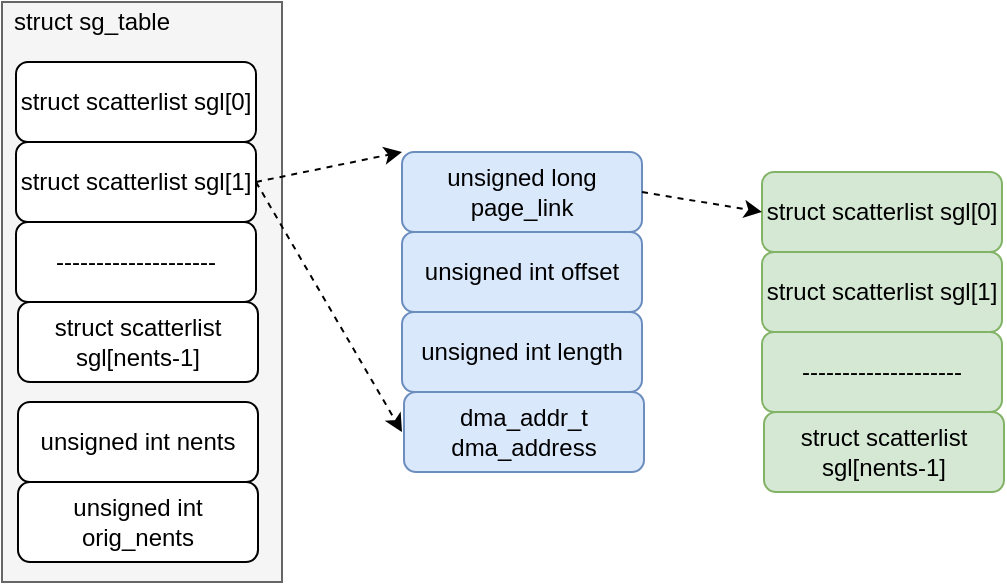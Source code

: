 <mxfile version="13.6.2" type="device"><diagram id="mlbmDw7h19OB8TuyD6NR" name="Page-1"><mxGraphModel dx="1088" dy="880" grid="1" gridSize="10" guides="1" tooltips="1" connect="1" arrows="1" fold="1" page="1" pageScale="1" pageWidth="827" pageHeight="1169" math="0" shadow="0"><root><mxCell id="0"/><mxCell id="1" parent="0"/><mxCell id="Oc8zfIsGrCMzzQvJIu1M-8" value="" style="rounded=0;whiteSpace=wrap;html=1;fillColor=#f5f5f5;strokeColor=#666666;fontColor=#333333;" vertex="1" parent="1"><mxGeometry x="80" y="95" width="140" height="290" as="geometry"/></mxCell><mxCell id="Oc8zfIsGrCMzzQvJIu1M-1" value="struct scatterlist sgl[0]" style="rounded=1;whiteSpace=wrap;html=1;" vertex="1" parent="1"><mxGeometry x="87" y="125" width="120" height="40" as="geometry"/></mxCell><mxCell id="Oc8zfIsGrCMzzQvJIu1M-2" value="struct scatterlist sgl[1]" style="rounded=1;whiteSpace=wrap;html=1;" vertex="1" parent="1"><mxGeometry x="87" y="165" width="120" height="40" as="geometry"/></mxCell><mxCell id="Oc8zfIsGrCMzzQvJIu1M-3" value="--------------------" style="rounded=1;whiteSpace=wrap;html=1;" vertex="1" parent="1"><mxGeometry x="87" y="205" width="120" height="40" as="geometry"/></mxCell><mxCell id="Oc8zfIsGrCMzzQvJIu1M-4" value="&lt;span&gt;struct scatterlist sgl[nents-1]&lt;/span&gt;" style="rounded=1;whiteSpace=wrap;html=1;" vertex="1" parent="1"><mxGeometry x="88" y="245" width="120" height="40" as="geometry"/></mxCell><mxCell id="Oc8zfIsGrCMzzQvJIu1M-6" value="unsigned int nents" style="rounded=1;whiteSpace=wrap;html=1;" vertex="1" parent="1"><mxGeometry x="88" y="295" width="120" height="40" as="geometry"/></mxCell><mxCell id="Oc8zfIsGrCMzzQvJIu1M-7" value="unsigned int orig_nents" style="rounded=1;whiteSpace=wrap;html=1;" vertex="1" parent="1"><mxGeometry x="88" y="335" width="120" height="40" as="geometry"/></mxCell><mxCell id="Oc8zfIsGrCMzzQvJIu1M-9" value="struct sg_table" style="text;html=1;strokeColor=none;fillColor=none;align=center;verticalAlign=middle;whiteSpace=wrap;rounded=0;" vertex="1" parent="1"><mxGeometry x="80" y="95" width="90" height="20" as="geometry"/></mxCell><mxCell id="Oc8zfIsGrCMzzQvJIu1M-11" value="struct scatterlist sgl[0]" style="rounded=1;whiteSpace=wrap;html=1;fillColor=#d5e8d4;strokeColor=#82b366;" vertex="1" parent="1"><mxGeometry x="460" y="180" width="120" height="40" as="geometry"/></mxCell><mxCell id="Oc8zfIsGrCMzzQvJIu1M-12" value="struct scatterlist sgl[1]" style="rounded=1;whiteSpace=wrap;html=1;fillColor=#d5e8d4;strokeColor=#82b366;" vertex="1" parent="1"><mxGeometry x="460" y="220" width="120" height="40" as="geometry"/></mxCell><mxCell id="Oc8zfIsGrCMzzQvJIu1M-13" value="--------------------" style="rounded=1;whiteSpace=wrap;html=1;fillColor=#d5e8d4;strokeColor=#82b366;" vertex="1" parent="1"><mxGeometry x="460" y="260" width="120" height="40" as="geometry"/></mxCell><mxCell id="Oc8zfIsGrCMzzQvJIu1M-14" value="&lt;span&gt;struct scatterlist sgl[nents-1]&lt;/span&gt;" style="rounded=1;whiteSpace=wrap;html=1;fillColor=#d5e8d4;strokeColor=#82b366;" vertex="1" parent="1"><mxGeometry x="461" y="300" width="120" height="40" as="geometry"/></mxCell><mxCell id="Oc8zfIsGrCMzzQvJIu1M-20" value="unsigned long page_link" style="rounded=1;whiteSpace=wrap;html=1;fillColor=#dae8fc;strokeColor=#6c8ebf;" vertex="1" parent="1"><mxGeometry x="280" y="170" width="120" height="40" as="geometry"/></mxCell><mxCell id="Oc8zfIsGrCMzzQvJIu1M-21" value="unsigned int offset" style="rounded=1;whiteSpace=wrap;html=1;fillColor=#dae8fc;strokeColor=#6c8ebf;" vertex="1" parent="1"><mxGeometry x="280" y="210" width="120" height="40" as="geometry"/></mxCell><mxCell id="Oc8zfIsGrCMzzQvJIu1M-22" value="unsigned int length" style="rounded=1;whiteSpace=wrap;html=1;fillColor=#dae8fc;strokeColor=#6c8ebf;" vertex="1" parent="1"><mxGeometry x="280" y="250" width="120" height="40" as="geometry"/></mxCell><mxCell id="Oc8zfIsGrCMzzQvJIu1M-23" value="dma_addr_t dma_address" style="rounded=1;whiteSpace=wrap;html=1;fillColor=#dae8fc;strokeColor=#6c8ebf;" vertex="1" parent="1"><mxGeometry x="281" y="290" width="120" height="40" as="geometry"/></mxCell><mxCell id="Oc8zfIsGrCMzzQvJIu1M-25" value="" style="endArrow=classic;html=1;dashed=1;exitX=1;exitY=0.5;exitDx=0;exitDy=0;entryX=0;entryY=0;entryDx=0;entryDy=0;" edge="1" parent="1" source="Oc8zfIsGrCMzzQvJIu1M-2" target="Oc8zfIsGrCMzzQvJIu1M-20"><mxGeometry width="50" height="50" relative="1" as="geometry"><mxPoint x="280" y="150" as="sourcePoint"/><mxPoint x="330" y="100" as="targetPoint"/></mxGeometry></mxCell><mxCell id="Oc8zfIsGrCMzzQvJIu1M-26" value="" style="endArrow=classic;html=1;dashed=1;exitX=1;exitY=0.5;exitDx=0;exitDy=0;" edge="1" parent="1" source="Oc8zfIsGrCMzzQvJIu1M-2"><mxGeometry width="50" height="50" relative="1" as="geometry"><mxPoint x="240" y="280" as="sourcePoint"/><mxPoint x="280" y="310" as="targetPoint"/></mxGeometry></mxCell><mxCell id="Oc8zfIsGrCMzzQvJIu1M-27" value="" style="endArrow=classic;html=1;dashed=1;exitX=1;exitY=0.5;exitDx=0;exitDy=0;entryX=0;entryY=0.5;entryDx=0;entryDy=0;" edge="1" parent="1" source="Oc8zfIsGrCMzzQvJIu1M-20" target="Oc8zfIsGrCMzzQvJIu1M-11"><mxGeometry width="50" height="50" relative="1" as="geometry"><mxPoint x="440" y="160" as="sourcePoint"/><mxPoint x="490" y="110" as="targetPoint"/></mxGeometry></mxCell></root></mxGraphModel></diagram></mxfile>